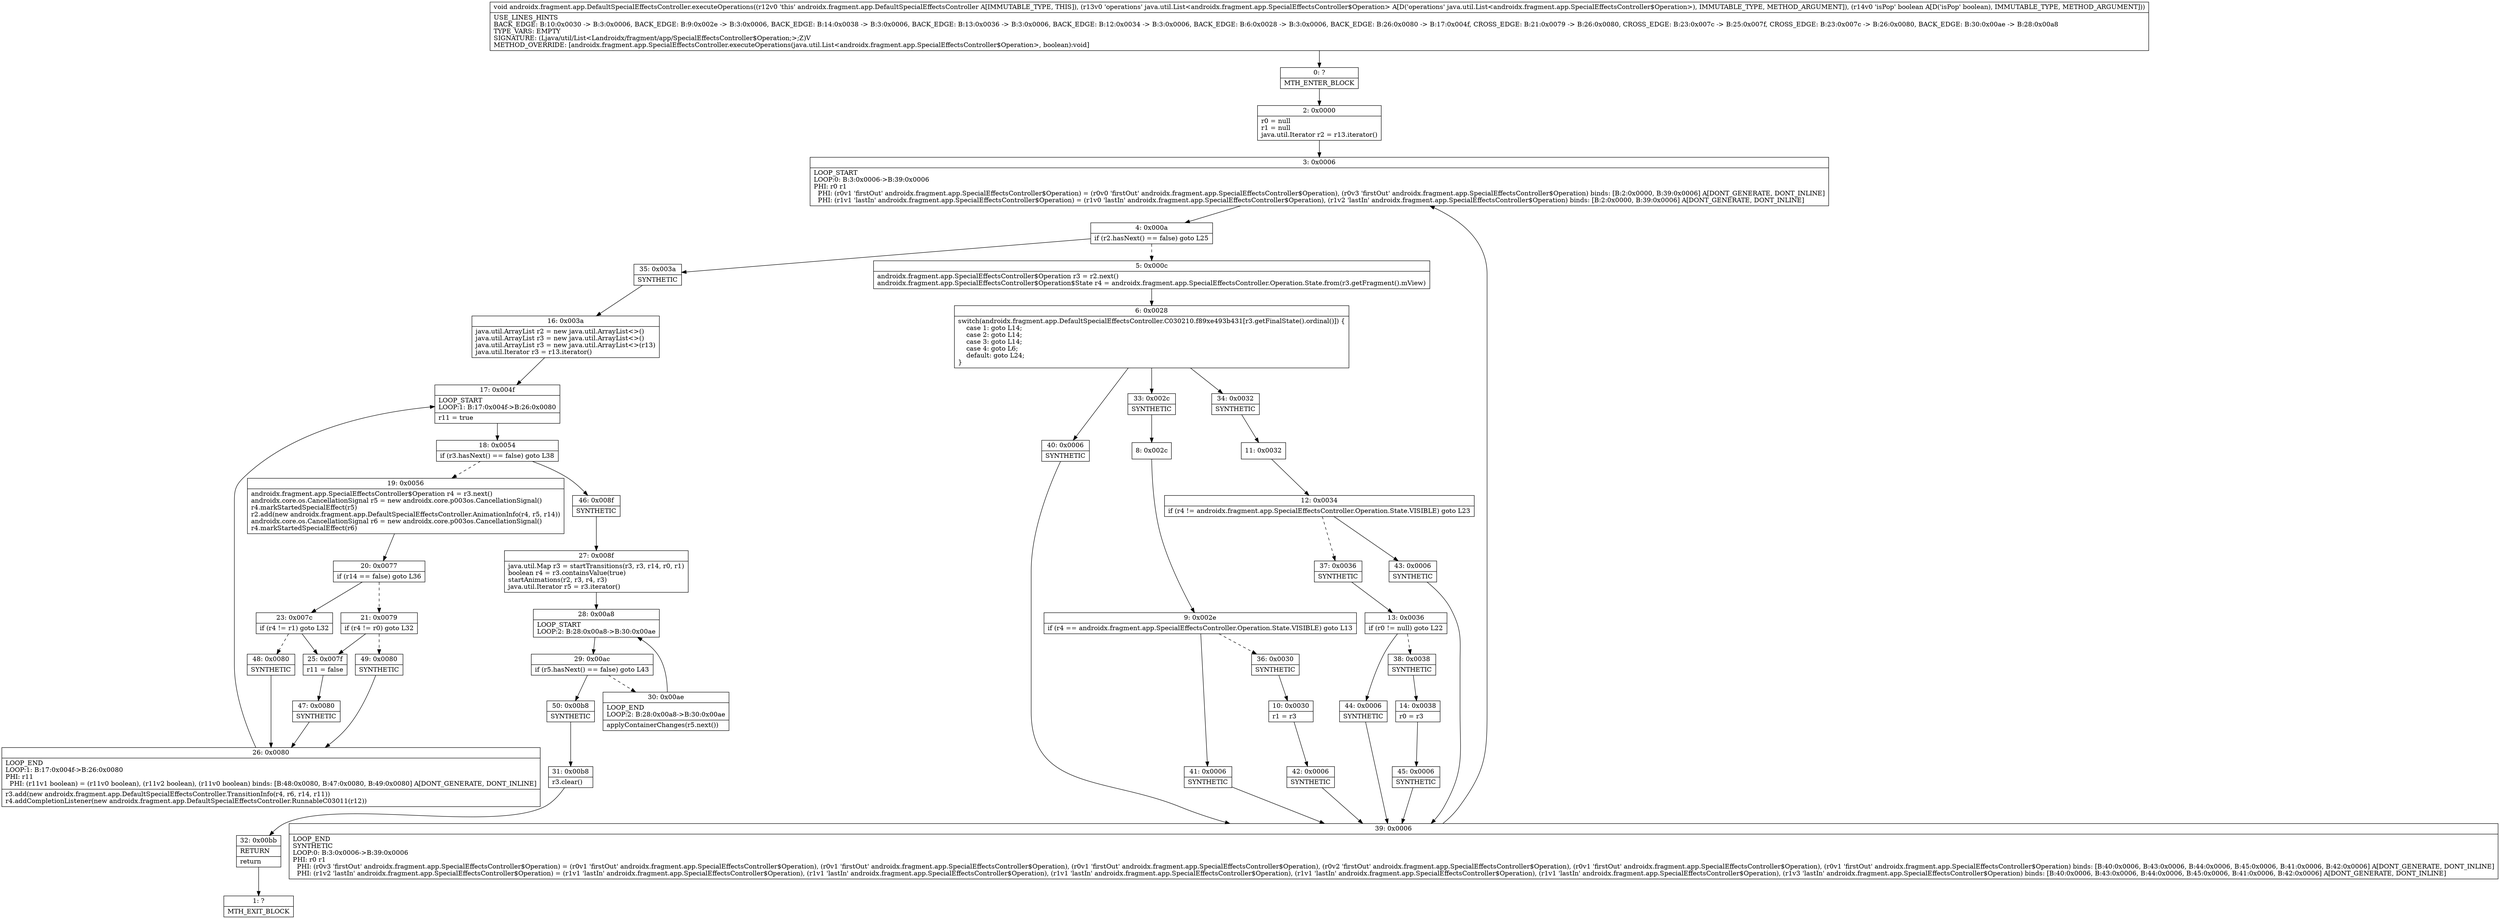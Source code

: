 digraph "CFG forandroidx.fragment.app.DefaultSpecialEffectsController.executeOperations(Ljava\/util\/List;Z)V" {
Node_0 [shape=record,label="{0\:\ ?|MTH_ENTER_BLOCK\l}"];
Node_2 [shape=record,label="{2\:\ 0x0000|r0 = null\lr1 = null\ljava.util.Iterator r2 = r13.iterator()\l}"];
Node_3 [shape=record,label="{3\:\ 0x0006|LOOP_START\lLOOP:0: B:3:0x0006\-\>B:39:0x0006\lPHI: r0 r1 \l  PHI: (r0v1 'firstOut' androidx.fragment.app.SpecialEffectsController$Operation) = (r0v0 'firstOut' androidx.fragment.app.SpecialEffectsController$Operation), (r0v3 'firstOut' androidx.fragment.app.SpecialEffectsController$Operation) binds: [B:2:0x0000, B:39:0x0006] A[DONT_GENERATE, DONT_INLINE]\l  PHI: (r1v1 'lastIn' androidx.fragment.app.SpecialEffectsController$Operation) = (r1v0 'lastIn' androidx.fragment.app.SpecialEffectsController$Operation), (r1v2 'lastIn' androidx.fragment.app.SpecialEffectsController$Operation) binds: [B:2:0x0000, B:39:0x0006] A[DONT_GENERATE, DONT_INLINE]\l}"];
Node_4 [shape=record,label="{4\:\ 0x000a|if (r2.hasNext() == false) goto L25\l}"];
Node_5 [shape=record,label="{5\:\ 0x000c|androidx.fragment.app.SpecialEffectsController$Operation r3 = r2.next()\landroidx.fragment.app.SpecialEffectsController$Operation$State r4 = androidx.fragment.app.SpecialEffectsController.Operation.State.from(r3.getFragment().mView)\l}"];
Node_6 [shape=record,label="{6\:\ 0x0028|switch(androidx.fragment.app.DefaultSpecialEffectsController.C030210.f89xe493b431[r3.getFinalState().ordinal()]) \{\l    case 1: goto L14;\l    case 2: goto L14;\l    case 3: goto L14;\l    case 4: goto L6;\l    default: goto L24;\l\}\l}"];
Node_33 [shape=record,label="{33\:\ 0x002c|SYNTHETIC\l}"];
Node_8 [shape=record,label="{8\:\ 0x002c}"];
Node_9 [shape=record,label="{9\:\ 0x002e|if (r4 == androidx.fragment.app.SpecialEffectsController.Operation.State.VISIBLE) goto L13\l}"];
Node_36 [shape=record,label="{36\:\ 0x0030|SYNTHETIC\l}"];
Node_10 [shape=record,label="{10\:\ 0x0030|r1 = r3\l}"];
Node_42 [shape=record,label="{42\:\ 0x0006|SYNTHETIC\l}"];
Node_39 [shape=record,label="{39\:\ 0x0006|LOOP_END\lSYNTHETIC\lLOOP:0: B:3:0x0006\-\>B:39:0x0006\lPHI: r0 r1 \l  PHI: (r0v3 'firstOut' androidx.fragment.app.SpecialEffectsController$Operation) = (r0v1 'firstOut' androidx.fragment.app.SpecialEffectsController$Operation), (r0v1 'firstOut' androidx.fragment.app.SpecialEffectsController$Operation), (r0v1 'firstOut' androidx.fragment.app.SpecialEffectsController$Operation), (r0v2 'firstOut' androidx.fragment.app.SpecialEffectsController$Operation), (r0v1 'firstOut' androidx.fragment.app.SpecialEffectsController$Operation), (r0v1 'firstOut' androidx.fragment.app.SpecialEffectsController$Operation) binds: [B:40:0x0006, B:43:0x0006, B:44:0x0006, B:45:0x0006, B:41:0x0006, B:42:0x0006] A[DONT_GENERATE, DONT_INLINE]\l  PHI: (r1v2 'lastIn' androidx.fragment.app.SpecialEffectsController$Operation) = (r1v1 'lastIn' androidx.fragment.app.SpecialEffectsController$Operation), (r1v1 'lastIn' androidx.fragment.app.SpecialEffectsController$Operation), (r1v1 'lastIn' androidx.fragment.app.SpecialEffectsController$Operation), (r1v1 'lastIn' androidx.fragment.app.SpecialEffectsController$Operation), (r1v1 'lastIn' androidx.fragment.app.SpecialEffectsController$Operation), (r1v3 'lastIn' androidx.fragment.app.SpecialEffectsController$Operation) binds: [B:40:0x0006, B:43:0x0006, B:44:0x0006, B:45:0x0006, B:41:0x0006, B:42:0x0006] A[DONT_GENERATE, DONT_INLINE]\l}"];
Node_41 [shape=record,label="{41\:\ 0x0006|SYNTHETIC\l}"];
Node_34 [shape=record,label="{34\:\ 0x0032|SYNTHETIC\l}"];
Node_11 [shape=record,label="{11\:\ 0x0032}"];
Node_12 [shape=record,label="{12\:\ 0x0034|if (r4 != androidx.fragment.app.SpecialEffectsController.Operation.State.VISIBLE) goto L23\l}"];
Node_37 [shape=record,label="{37\:\ 0x0036|SYNTHETIC\l}"];
Node_13 [shape=record,label="{13\:\ 0x0036|if (r0 != null) goto L22\l}"];
Node_38 [shape=record,label="{38\:\ 0x0038|SYNTHETIC\l}"];
Node_14 [shape=record,label="{14\:\ 0x0038|r0 = r3\l}"];
Node_45 [shape=record,label="{45\:\ 0x0006|SYNTHETIC\l}"];
Node_44 [shape=record,label="{44\:\ 0x0006|SYNTHETIC\l}"];
Node_43 [shape=record,label="{43\:\ 0x0006|SYNTHETIC\l}"];
Node_40 [shape=record,label="{40\:\ 0x0006|SYNTHETIC\l}"];
Node_35 [shape=record,label="{35\:\ 0x003a|SYNTHETIC\l}"];
Node_16 [shape=record,label="{16\:\ 0x003a|java.util.ArrayList r2 = new java.util.ArrayList\<\>()\ljava.util.ArrayList r3 = new java.util.ArrayList\<\>()\ljava.util.ArrayList r3 = new java.util.ArrayList\<\>(r13)\ljava.util.Iterator r3 = r13.iterator()\l}"];
Node_17 [shape=record,label="{17\:\ 0x004f|LOOP_START\lLOOP:1: B:17:0x004f\-\>B:26:0x0080\l|r11 = true\l}"];
Node_18 [shape=record,label="{18\:\ 0x0054|if (r3.hasNext() == false) goto L38\l}"];
Node_19 [shape=record,label="{19\:\ 0x0056|androidx.fragment.app.SpecialEffectsController$Operation r4 = r3.next()\landroidx.core.os.CancellationSignal r5 = new androidx.core.p003os.CancellationSignal()\lr4.markStartedSpecialEffect(r5)\lr2.add(new androidx.fragment.app.DefaultSpecialEffectsController.AnimationInfo(r4, r5, r14))\landroidx.core.os.CancellationSignal r6 = new androidx.core.p003os.CancellationSignal()\lr4.markStartedSpecialEffect(r6)\l}"];
Node_20 [shape=record,label="{20\:\ 0x0077|if (r14 == false) goto L36\l}"];
Node_21 [shape=record,label="{21\:\ 0x0079|if (r4 != r0) goto L32\l}"];
Node_25 [shape=record,label="{25\:\ 0x007f|r11 = false\l}"];
Node_47 [shape=record,label="{47\:\ 0x0080|SYNTHETIC\l}"];
Node_26 [shape=record,label="{26\:\ 0x0080|LOOP_END\lLOOP:1: B:17:0x004f\-\>B:26:0x0080\lPHI: r11 \l  PHI: (r11v1 boolean) = (r11v0 boolean), (r11v2 boolean), (r11v0 boolean) binds: [B:48:0x0080, B:47:0x0080, B:49:0x0080] A[DONT_GENERATE, DONT_INLINE]\l|r3.add(new androidx.fragment.app.DefaultSpecialEffectsController.TransitionInfo(r4, r6, r14, r11))\lr4.addCompletionListener(new androidx.fragment.app.DefaultSpecialEffectsController.RunnableC03011(r12))\l}"];
Node_49 [shape=record,label="{49\:\ 0x0080|SYNTHETIC\l}"];
Node_23 [shape=record,label="{23\:\ 0x007c|if (r4 != r1) goto L32\l}"];
Node_48 [shape=record,label="{48\:\ 0x0080|SYNTHETIC\l}"];
Node_46 [shape=record,label="{46\:\ 0x008f|SYNTHETIC\l}"];
Node_27 [shape=record,label="{27\:\ 0x008f|java.util.Map r3 = startTransitions(r3, r3, r14, r0, r1)\lboolean r4 = r3.containsValue(true)\lstartAnimations(r2, r3, r4, r3)\ljava.util.Iterator r5 = r3.iterator()\l}"];
Node_28 [shape=record,label="{28\:\ 0x00a8|LOOP_START\lLOOP:2: B:28:0x00a8\-\>B:30:0x00ae\l}"];
Node_29 [shape=record,label="{29\:\ 0x00ac|if (r5.hasNext() == false) goto L43\l}"];
Node_30 [shape=record,label="{30\:\ 0x00ae|LOOP_END\lLOOP:2: B:28:0x00a8\-\>B:30:0x00ae\l|applyContainerChanges(r5.next())\l}"];
Node_50 [shape=record,label="{50\:\ 0x00b8|SYNTHETIC\l}"];
Node_31 [shape=record,label="{31\:\ 0x00b8|r3.clear()\l}"];
Node_32 [shape=record,label="{32\:\ 0x00bb|RETURN\l|return\l}"];
Node_1 [shape=record,label="{1\:\ ?|MTH_EXIT_BLOCK\l}"];
MethodNode[shape=record,label="{void androidx.fragment.app.DefaultSpecialEffectsController.executeOperations((r12v0 'this' androidx.fragment.app.DefaultSpecialEffectsController A[IMMUTABLE_TYPE, THIS]), (r13v0 'operations' java.util.List\<androidx.fragment.app.SpecialEffectsController$Operation\> A[D('operations' java.util.List\<androidx.fragment.app.SpecialEffectsController$Operation\>), IMMUTABLE_TYPE, METHOD_ARGUMENT]), (r14v0 'isPop' boolean A[D('isPop' boolean), IMMUTABLE_TYPE, METHOD_ARGUMENT]))  | USE_LINES_HINTS\lBACK_EDGE: B:10:0x0030 \-\> B:3:0x0006, BACK_EDGE: B:9:0x002e \-\> B:3:0x0006, BACK_EDGE: B:14:0x0038 \-\> B:3:0x0006, BACK_EDGE: B:13:0x0036 \-\> B:3:0x0006, BACK_EDGE: B:12:0x0034 \-\> B:3:0x0006, BACK_EDGE: B:6:0x0028 \-\> B:3:0x0006, BACK_EDGE: B:26:0x0080 \-\> B:17:0x004f, CROSS_EDGE: B:21:0x0079 \-\> B:26:0x0080, CROSS_EDGE: B:23:0x007c \-\> B:25:0x007f, CROSS_EDGE: B:23:0x007c \-\> B:26:0x0080, BACK_EDGE: B:30:0x00ae \-\> B:28:0x00a8\lTYPE_VARS: EMPTY\lSIGNATURE: (Ljava\/util\/List\<Landroidx\/fragment\/app\/SpecialEffectsController$Operation;\>;Z)V\lMETHOD_OVERRIDE: [androidx.fragment.app.SpecialEffectsController.executeOperations(java.util.List\<androidx.fragment.app.SpecialEffectsController$Operation\>, boolean):void]\l}"];
MethodNode -> Node_0;Node_0 -> Node_2;
Node_2 -> Node_3;
Node_3 -> Node_4;
Node_4 -> Node_5[style=dashed];
Node_4 -> Node_35;
Node_5 -> Node_6;
Node_6 -> Node_33;
Node_6 -> Node_34;
Node_6 -> Node_40;
Node_33 -> Node_8;
Node_8 -> Node_9;
Node_9 -> Node_36[style=dashed];
Node_9 -> Node_41;
Node_36 -> Node_10;
Node_10 -> Node_42;
Node_42 -> Node_39;
Node_39 -> Node_3;
Node_41 -> Node_39;
Node_34 -> Node_11;
Node_11 -> Node_12;
Node_12 -> Node_37[style=dashed];
Node_12 -> Node_43;
Node_37 -> Node_13;
Node_13 -> Node_38[style=dashed];
Node_13 -> Node_44;
Node_38 -> Node_14;
Node_14 -> Node_45;
Node_45 -> Node_39;
Node_44 -> Node_39;
Node_43 -> Node_39;
Node_40 -> Node_39;
Node_35 -> Node_16;
Node_16 -> Node_17;
Node_17 -> Node_18;
Node_18 -> Node_19[style=dashed];
Node_18 -> Node_46;
Node_19 -> Node_20;
Node_20 -> Node_21[style=dashed];
Node_20 -> Node_23;
Node_21 -> Node_25;
Node_21 -> Node_49[style=dashed];
Node_25 -> Node_47;
Node_47 -> Node_26;
Node_26 -> Node_17;
Node_49 -> Node_26;
Node_23 -> Node_25;
Node_23 -> Node_48[style=dashed];
Node_48 -> Node_26;
Node_46 -> Node_27;
Node_27 -> Node_28;
Node_28 -> Node_29;
Node_29 -> Node_30[style=dashed];
Node_29 -> Node_50;
Node_30 -> Node_28;
Node_50 -> Node_31;
Node_31 -> Node_32;
Node_32 -> Node_1;
}

